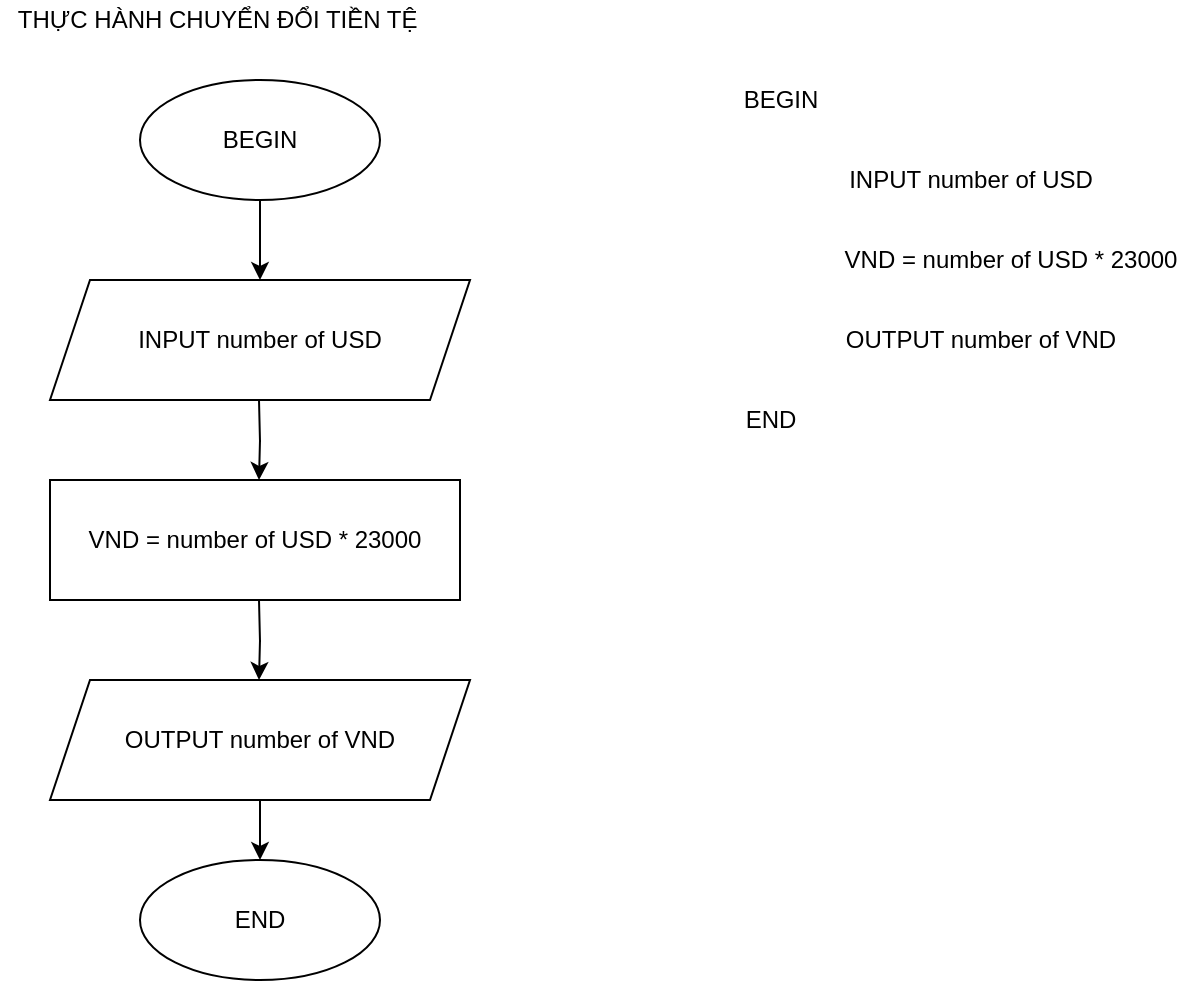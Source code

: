 <mxfile version="13.10.4" type="device"><diagram id="vLRhbZfUsVT-83VEr58i" name="Page-1"><mxGraphModel dx="946" dy="566" grid="1" gridSize="10" guides="1" tooltips="1" connect="1" arrows="1" fold="1" page="1" pageScale="1" pageWidth="850" pageHeight="1100" math="0" shadow="0"><root><mxCell id="0"/><mxCell id="1" parent="0"/><mxCell id="uRypX0-vyfEH7i881D15-1" value="THỰC HÀNH CHUYỂN ĐỔI TIỀN TỆ&amp;nbsp;" style="text;html=1;align=center;verticalAlign=middle;resizable=0;points=[];autosize=1;" vertex="1" parent="1"><mxGeometry x="10" y="20" width="220" height="20" as="geometry"/></mxCell><mxCell id="uRypX0-vyfEH7i881D15-7" style="edgeStyle=orthogonalEdgeStyle;rounded=0;orthogonalLoop=1;jettySize=auto;html=1;entryX=0.5;entryY=0;entryDx=0;entryDy=0;" edge="1" parent="1" source="uRypX0-vyfEH7i881D15-2" target="uRypX0-vyfEH7i881D15-3"><mxGeometry relative="1" as="geometry"/></mxCell><mxCell id="uRypX0-vyfEH7i881D15-2" value="BEGIN" style="ellipse;whiteSpace=wrap;html=1;" vertex="1" parent="1"><mxGeometry x="80" y="60" width="120" height="60" as="geometry"/></mxCell><mxCell id="uRypX0-vyfEH7i881D15-3" value="INPUT number of USD" style="shape=parallelogram;perimeter=parallelogramPerimeter;whiteSpace=wrap;html=1;fixedSize=1;" vertex="1" parent="1"><mxGeometry x="35" y="160" width="210" height="60" as="geometry"/></mxCell><mxCell id="uRypX0-vyfEH7i881D15-4" value="VND = number of USD * 23000" style="rounded=0;whiteSpace=wrap;html=1;" vertex="1" parent="1"><mxGeometry x="35" y="260" width="205" height="60" as="geometry"/></mxCell><mxCell id="uRypX0-vyfEH7i881D15-11" style="edgeStyle=orthogonalEdgeStyle;rounded=0;orthogonalLoop=1;jettySize=auto;html=1;exitX=0.5;exitY=1;exitDx=0;exitDy=0;entryX=0.5;entryY=0;entryDx=0;entryDy=0;" edge="1" parent="1" source="uRypX0-vyfEH7i881D15-5" target="uRypX0-vyfEH7i881D15-6"><mxGeometry relative="1" as="geometry"/></mxCell><mxCell id="uRypX0-vyfEH7i881D15-5" value="OUTPUT number of VND" style="shape=parallelogram;perimeter=parallelogramPerimeter;whiteSpace=wrap;html=1;fixedSize=1;" vertex="1" parent="1"><mxGeometry x="35" y="360" width="210" height="60" as="geometry"/></mxCell><mxCell id="uRypX0-vyfEH7i881D15-6" value="END" style="ellipse;whiteSpace=wrap;html=1;" vertex="1" parent="1"><mxGeometry x="80" y="450" width="120" height="60" as="geometry"/></mxCell><mxCell id="uRypX0-vyfEH7i881D15-16" style="edgeStyle=orthogonalEdgeStyle;rounded=0;orthogonalLoop=1;jettySize=auto;html=1;entryX=0.5;entryY=0;entryDx=0;entryDy=0;" edge="1" parent="1"><mxGeometry relative="1" as="geometry"><mxPoint x="139.5" y="220" as="sourcePoint"/><mxPoint x="139.5" y="260" as="targetPoint"/></mxGeometry></mxCell><mxCell id="uRypX0-vyfEH7i881D15-17" style="edgeStyle=orthogonalEdgeStyle;rounded=0;orthogonalLoop=1;jettySize=auto;html=1;entryX=0.5;entryY=0;entryDx=0;entryDy=0;" edge="1" parent="1"><mxGeometry relative="1" as="geometry"><mxPoint x="139.5" y="320" as="sourcePoint"/><mxPoint x="139.5" y="360" as="targetPoint"/></mxGeometry></mxCell><mxCell id="uRypX0-vyfEH7i881D15-18" value="BEGIN" style="text;html=1;align=center;verticalAlign=middle;resizable=0;points=[];autosize=1;" vertex="1" parent="1"><mxGeometry x="375" y="60" width="50" height="20" as="geometry"/></mxCell><mxCell id="uRypX0-vyfEH7i881D15-19" value="&lt;span&gt;INPUT number of USD&lt;/span&gt;" style="text;html=1;align=center;verticalAlign=middle;resizable=0;points=[];autosize=1;" vertex="1" parent="1"><mxGeometry x="425" y="100" width="140" height="20" as="geometry"/></mxCell><mxCell id="uRypX0-vyfEH7i881D15-20" value="&lt;span&gt;VND = number of USD * 23000&lt;/span&gt;" style="text;html=1;align=center;verticalAlign=middle;resizable=0;points=[];autosize=1;" vertex="1" parent="1"><mxGeometry x="425" y="140" width="180" height="20" as="geometry"/></mxCell><mxCell id="uRypX0-vyfEH7i881D15-21" value="&lt;span&gt;OUTPUT number of VND&lt;/span&gt;" style="text;html=1;align=center;verticalAlign=middle;resizable=0;points=[];autosize=1;" vertex="1" parent="1"><mxGeometry x="425" y="180" width="150" height="20" as="geometry"/></mxCell><mxCell id="uRypX0-vyfEH7i881D15-22" value="END" style="text;html=1;align=center;verticalAlign=middle;resizable=0;points=[];autosize=1;" vertex="1" parent="1"><mxGeometry x="375" y="220" width="40" height="20" as="geometry"/></mxCell></root></mxGraphModel></diagram></mxfile>
